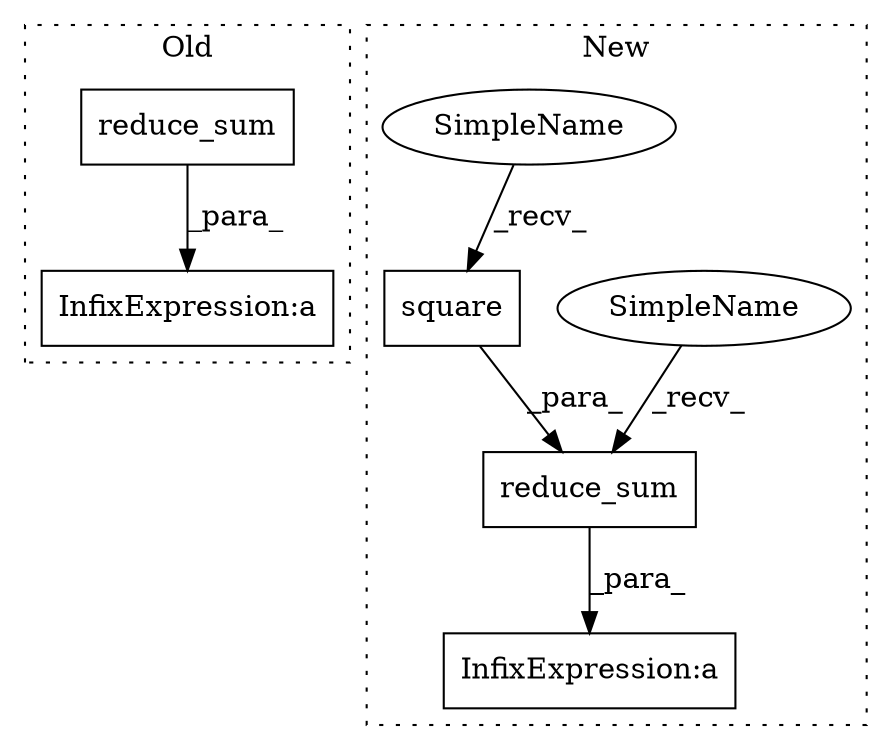 digraph G {
subgraph cluster0 {
1 [label="reduce_sum" a="32" s="4432,4573" l="11,1" shape="box"];
5 [label="InfixExpression:a" a="27" s="4574" l="3" shape="box"];
label = "Old";
style="dotted";
}
subgraph cluster1 {
2 [label="square" a="32" s="4719,4740" l="7,1" shape="box"];
3 [label="reduce_sum" a="32" s="4884,4940" l="11,1" shape="box"];
4 [label="InfixExpression:a" a="27" s="4941" l="3" shape="box"];
6 [label="SimpleName" a="42" s="4873" l="10" shape="ellipse"];
7 [label="SimpleName" a="42" s="4708" l="10" shape="ellipse"];
label = "New";
style="dotted";
}
1 -> 5 [label="_para_"];
2 -> 3 [label="_para_"];
3 -> 4 [label="_para_"];
6 -> 3 [label="_recv_"];
7 -> 2 [label="_recv_"];
}